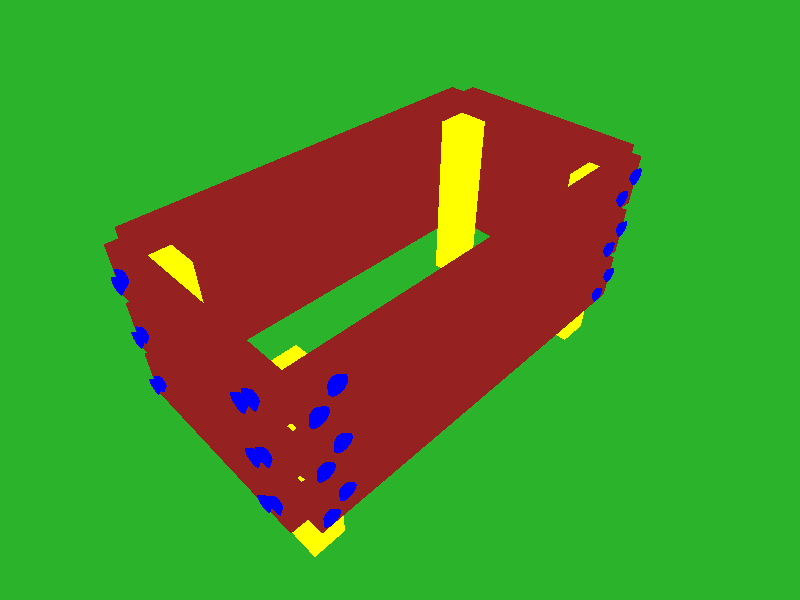 #version  3.7;
global_settings { assumed_gamma 2.2 }

#include "shapes.inc"
#include "colors.inc"
#include "textures.inc"


// Main light source
light_source { <-50.0, 100, -80.0> colour White }

// Dim side light to fill shadows
light_source { <250.0, 25.0, -100.0> colour DimGray }


#declare CamScene = camera { // Wide Angle
   location <-40.0, 60.0, -40.0>
   angle 65 
   right     x*image_width/image_height
   look_at <0, 12, 0>
}
camera { CamScene }

#declare ScrewHead = cone {
   <-1, 0, 0>, 1.0 
   <0, 0, 0>, 0.25
   texture { pigment { color Blue } }
}

background { color Blue }

plane {
   y, 0 // perpendicular to axis, offset
   texture {
      pigment { 
         color <0.184314, 0.7, 0.184314>
      }
   }
}

#declare Upright = box {
   <-2, 0, -2>, <2, 24, 2>
   texture { pigment { color Yellow } }
}
#declare Uprights = union {
   object {
      Upright
      translate <22, 0, 10>
   }
   object {
      Upright
      translate <-22, 0, 10>
   }
   object {
      Upright
      translate <22, 0, -10>
   }
   object {
      Upright
      translate <-22, 0, -10>
   }
}

#declare ShortBoard = union {
   box {
      <-1, -3, -12>, <1, 3, 12>
      texture { pigment { color Brown*0.9 } }
   }
   object {
      ScrewHead
      translate <-0.5, 1, -11>
   }
   object {
      ScrewHead
      translate <-0.5, -1, -9>
   }
   object {
      ScrewHead
      translate <-0.5, 1, 9>
   }
   object {
      ScrewHead
      translate <-0.5, -1, 11>
   }
}
#declare ShortBoards = union {
   object {
      ShortBoard
      translate <-25, 24, 0>
   }
   object {
      ShortBoard
      translate <-25, 17, 0>
   }
   object {
      ShortBoard
      translate <-25, 10, 0>
   }
   object {
      ShortBoard
      rotate <0, 180, 0>
      translate <25, 24, 0>
   }
   object {
      ShortBoard
      rotate <0, 180, 0>
      translate <25, 17, 0>
   }
   object {
      ShortBoard
      rotate <0, 180, 0>
      translate <25, 10, 0>
   }}

#declare LongBoard = union {
   box {
      <-24, -3, -1>, <24, 3, 1>
      texture { pigment { color Brown*0.9 } }
   }
   object {
      ScrewHead
      rotate <0, -90, 0>
      translate <-21, 1, -0.5>
   }
   object {
      ScrewHead
      rotate <0, -90, 0>
      translate <-23, -1, -0.5>
   }
   object {
      ScrewHead
      rotate <0, -90, 0>
      translate <23, 1, -0.5>
   }
   object {
      ScrewHead
      rotate <0, -90, 0>
      translate <21, -1, -0.5>
   }
}
#declare LongBoards = union {
   object {
      LongBoard
      translate <0, 24, -13>
   }
   object {
      LongBoard
      translate <0, 17, -13>
   }
   object {
      LongBoard
      translate <0, 10, -13>
   }
   object {
      LongBoard
      rotate <0, 180, 0>
      translate <0, 24, 13>
   }
   object {
      LongBoard
      rotate <0, 180, 0>
      translate <0, 17, 13>
   }
   object {
      LongBoard
      rotate <0, 180, 0>
      translate <0, 10, 13>
   }
}
#declare BasicFrame = union {
   object { Uprights }
   object { ShortBoards }
   object { LongBoards }
}
object { BasicFrame }